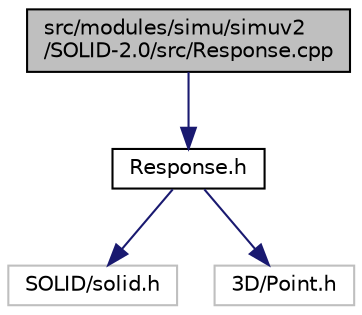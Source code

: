 digraph "src/modules/simu/simuv2/SOLID-2.0/src/Response.cpp"
{
  edge [fontname="Helvetica",fontsize="10",labelfontname="Helvetica",labelfontsize="10"];
  node [fontname="Helvetica",fontsize="10",shape=record];
  Node1 [label="src/modules/simu/simuv2\l/SOLID-2.0/src/Response.cpp",height=0.2,width=0.4,color="black", fillcolor="grey75", style="filled", fontcolor="black"];
  Node1 -> Node2 [color="midnightblue",fontsize="10",style="solid",fontname="Helvetica"];
  Node2 [label="Response.h",height=0.2,width=0.4,color="black", fillcolor="white", style="filled",URL="$_response_8h.html"];
  Node2 -> Node3 [color="midnightblue",fontsize="10",style="solid",fontname="Helvetica"];
  Node3 [label="SOLID/solid.h",height=0.2,width=0.4,color="grey75", fillcolor="white", style="filled"];
  Node2 -> Node4 [color="midnightblue",fontsize="10",style="solid",fontname="Helvetica"];
  Node4 [label="3D/Point.h",height=0.2,width=0.4,color="grey75", fillcolor="white", style="filled"];
}
